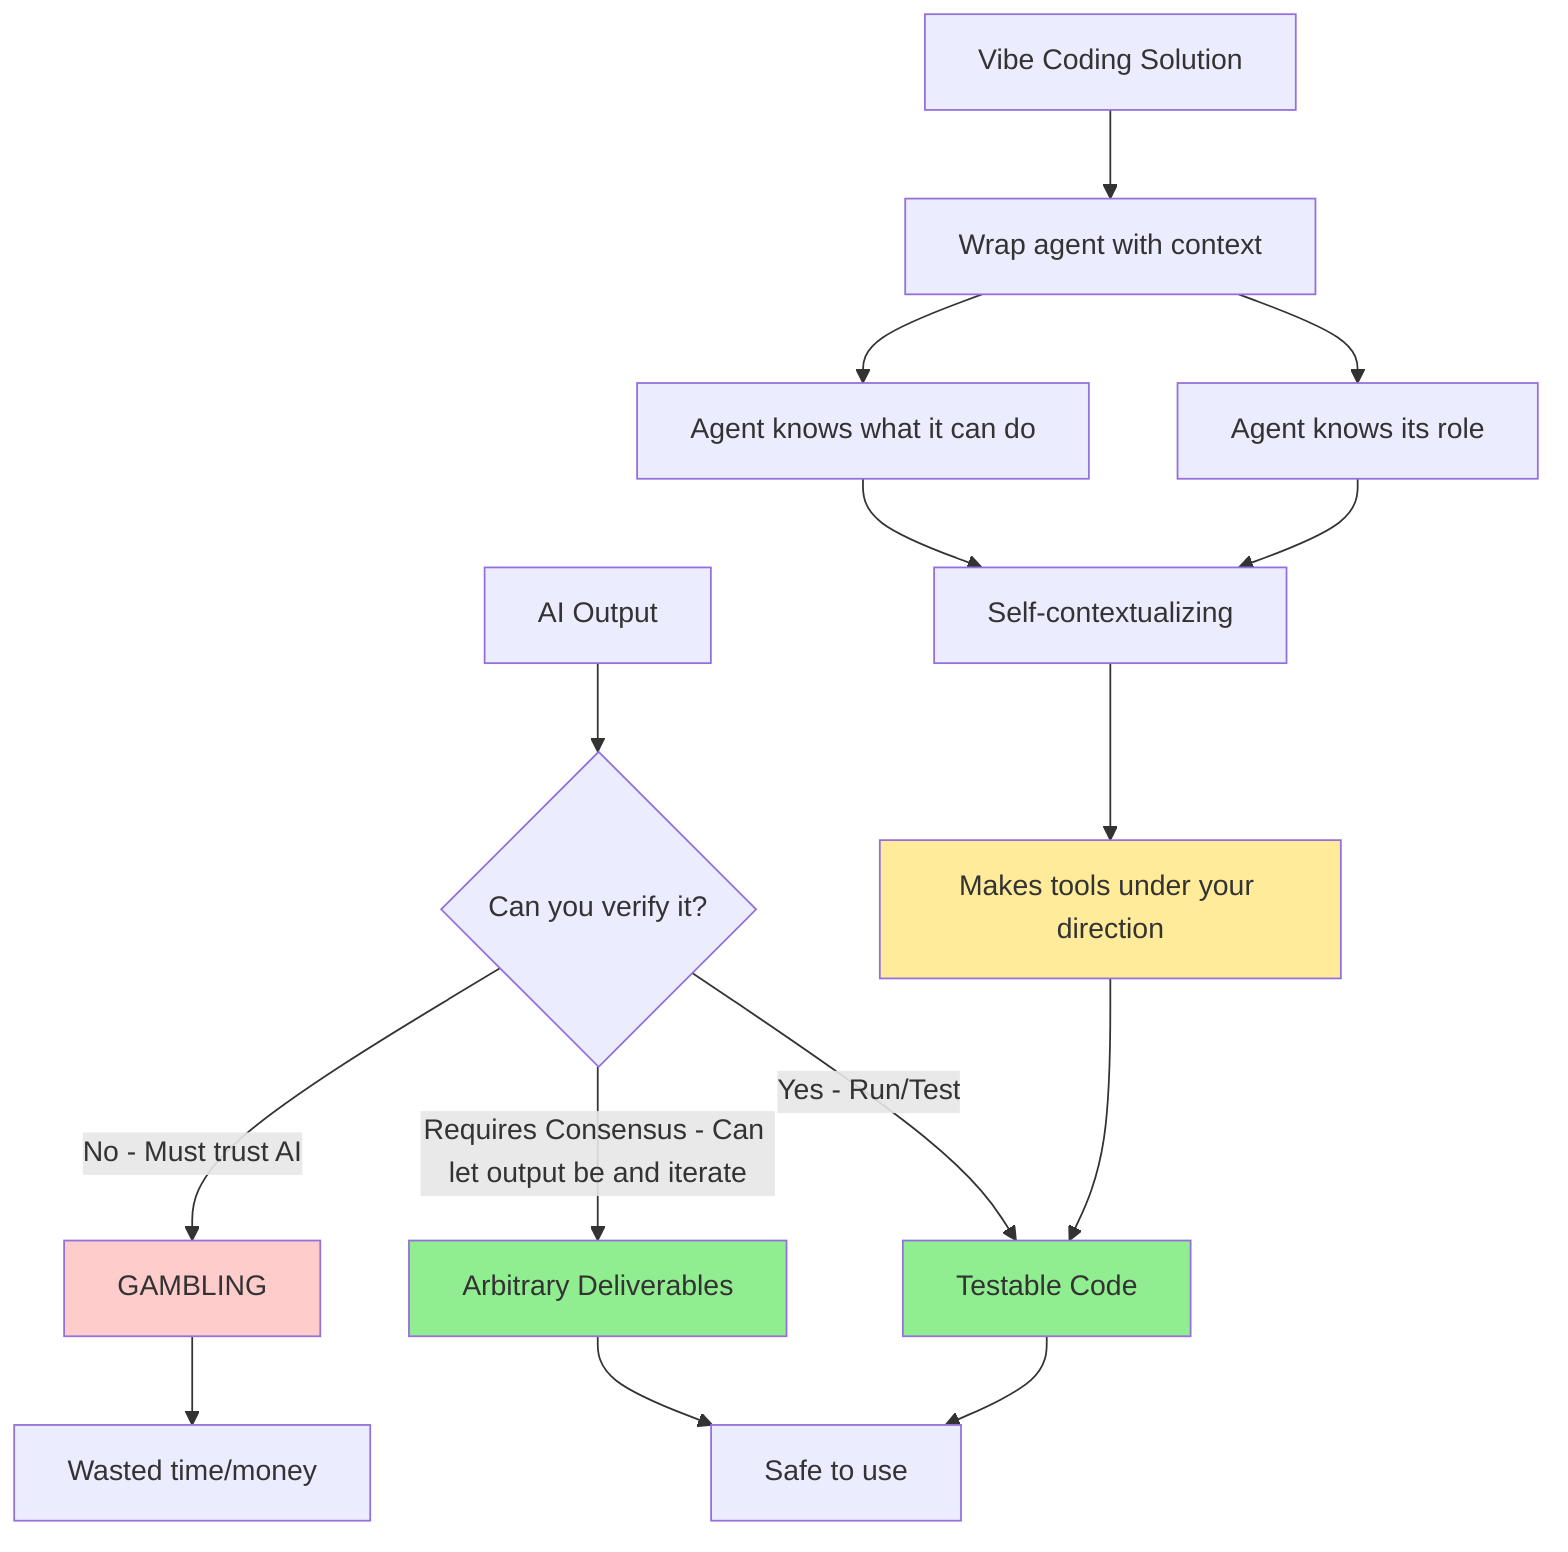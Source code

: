 flowchart TD
    A[AI Output] --> B{Can you verify it?}
    B -->|Yes - Run/Test| C[Testable Code]
    B -->|Requires Consensus - Can let output be and iterate| D[Arbitrary Deliverables]
    B -->|No - Must trust AI| E[GAMBLING]
    
    C --> F[Safe to use]
    D --> F
    E --> G[Wasted time/money]
    
    H[Vibe Coding Solution] --> I[Wrap agent with context]
    I --> J[Agent knows its role]
    I --> K[Agent knows what it can do]
    J --> L[Self-contextualizing]
    K --> L
    L --> M[Makes tools under your direction]
    M --> C
    
    style C fill:#90EE90
    style D fill:#90EE90
    style E fill:#ffcccc
    style M fill:#ffeb99